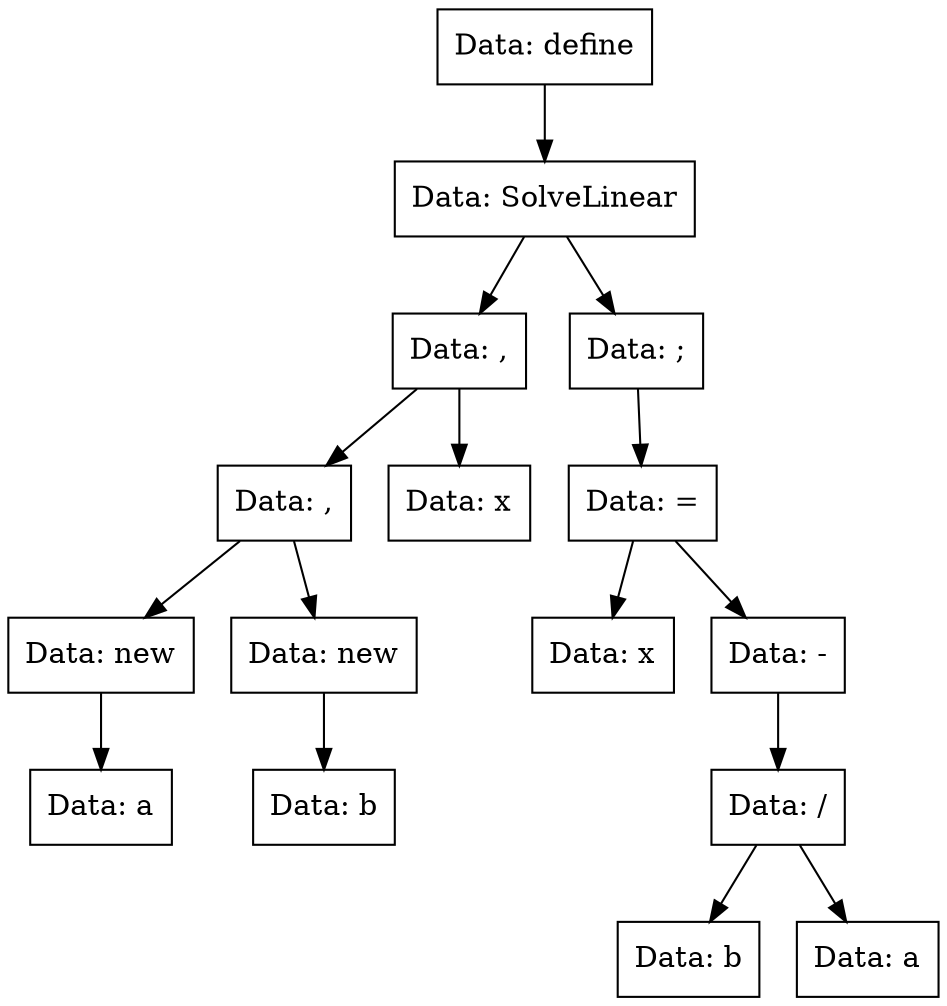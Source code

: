 digraph SolveLinear{
Node0x562fe488cd00[shape="record", label="Data: define"];
Node0x562fe488cd50[shape="record", label="Data: SolveLinear"];
Node0x562fe48889d0[shape="record", label="Data: ,"];
Node0x562fe488b870[shape="record", label="Data: ,"];
Node0x562fe488cee0[shape="record", label="Data: new"];
Node0x562fe488d6b0[shape="record", label="Data: a"];
Node0x562fe488cee0->Node0x562fe488d6b0;
Node0x562fe488b870->Node0x562fe488cee0;
Node0x562fe4888a70[shape="record", label="Data: new"];
Node0x562fe488cc60[shape="record", label="Data: b"];
Node0x562fe4888a70->Node0x562fe488cc60;
Node0x562fe488b870->Node0x562fe4888a70;
Node0x562fe48889d0->Node0x562fe488b870;
Node0x562fe4888c50[shape="record", label="Data: x"];
Node0x562fe48889d0->Node0x562fe4888c50;
Node0x562fe488cd50->Node0x562fe48889d0;
Node0x562fe488cbc0[shape="record", label="Data: ;"];
Node0x562fe4888e80[shape="record", label="Data: ="];
Node0x562fe488d2f0[shape="record", label="Data: x"];
Node0x562fe4888e80->Node0x562fe488d2f0;
Node0x562fe488cfd0[shape="record", label="Data: -"];
Node0x562fe488d4d0[shape="record", label="Data: /"];
Node0x562fe48892e0[shape="record", label="Data: b"];
Node0x562fe488d4d0->Node0x562fe48892e0;
Node0x562fe488d1b0[shape="record", label="Data: a"];
Node0x562fe488d4d0->Node0x562fe488d1b0;
Node0x562fe488cfd0->Node0x562fe488d4d0;
Node0x562fe4888e80->Node0x562fe488cfd0;
Node0x562fe488cbc0->Node0x562fe4888e80;
Node0x562fe488cd50->Node0x562fe488cbc0;
Node0x562fe488cd00->Node0x562fe488cd50;
}